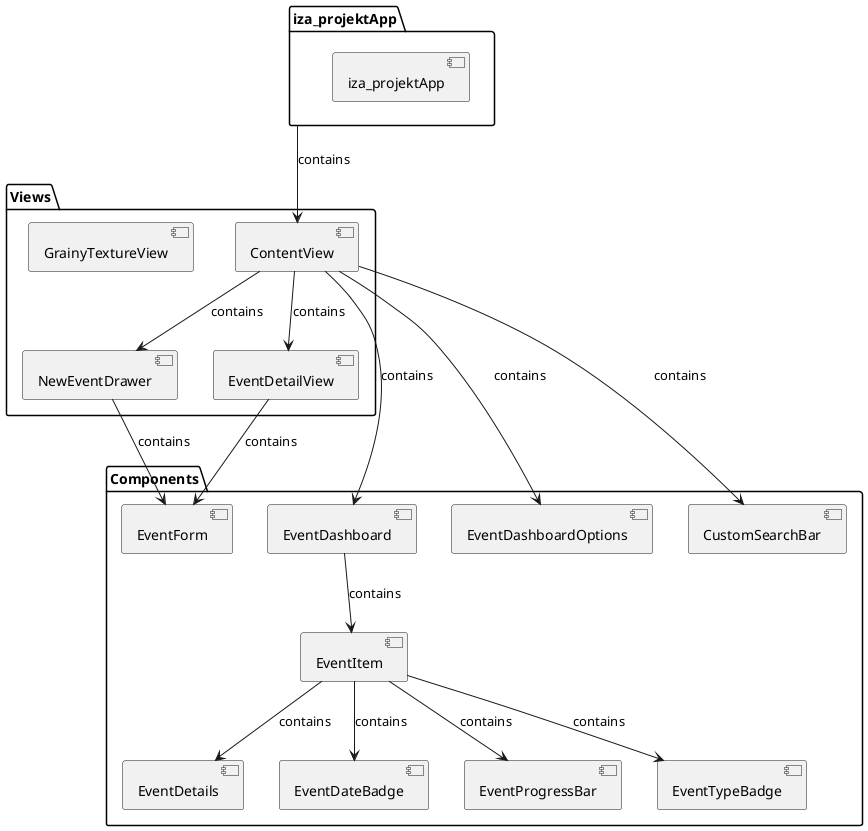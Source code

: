 @startuml component-tree

allowmixing

package "iza_projektApp" {
    component iza_projektApp
}

package "Views" {
    component ContentView
    component GrainyTextureView
    component NewEventDrawer
    component EventDetailView
}

package "Components" {
    component EventDashboard
    component EventDashboardOptions
    component EventItem
    component EventDetails
    component EventForm
    component EventDateBadge
    component EventProgressBar
    component EventTypeBadge
    component CustomSearchBar
}

iza_projektApp --> ContentView : contains
ContentView --> EventDashboard : contains
ContentView --> EventDashboardOptions : contains
ContentView --> NewEventDrawer : contains
ContentView --> EventDetailView : contains

EventDetailView --> EventForm : contains
NewEventDrawer --> EventForm : contains

EventDashboard --> EventItem : contains
EventItem --> EventDetails : contains
EventItem --> EventDateBadge : contains
EventItem --> EventProgressBar : contains
EventItem --> EventTypeBadge : contains

ContentView --> CustomSearchBar : contains

@enduml
